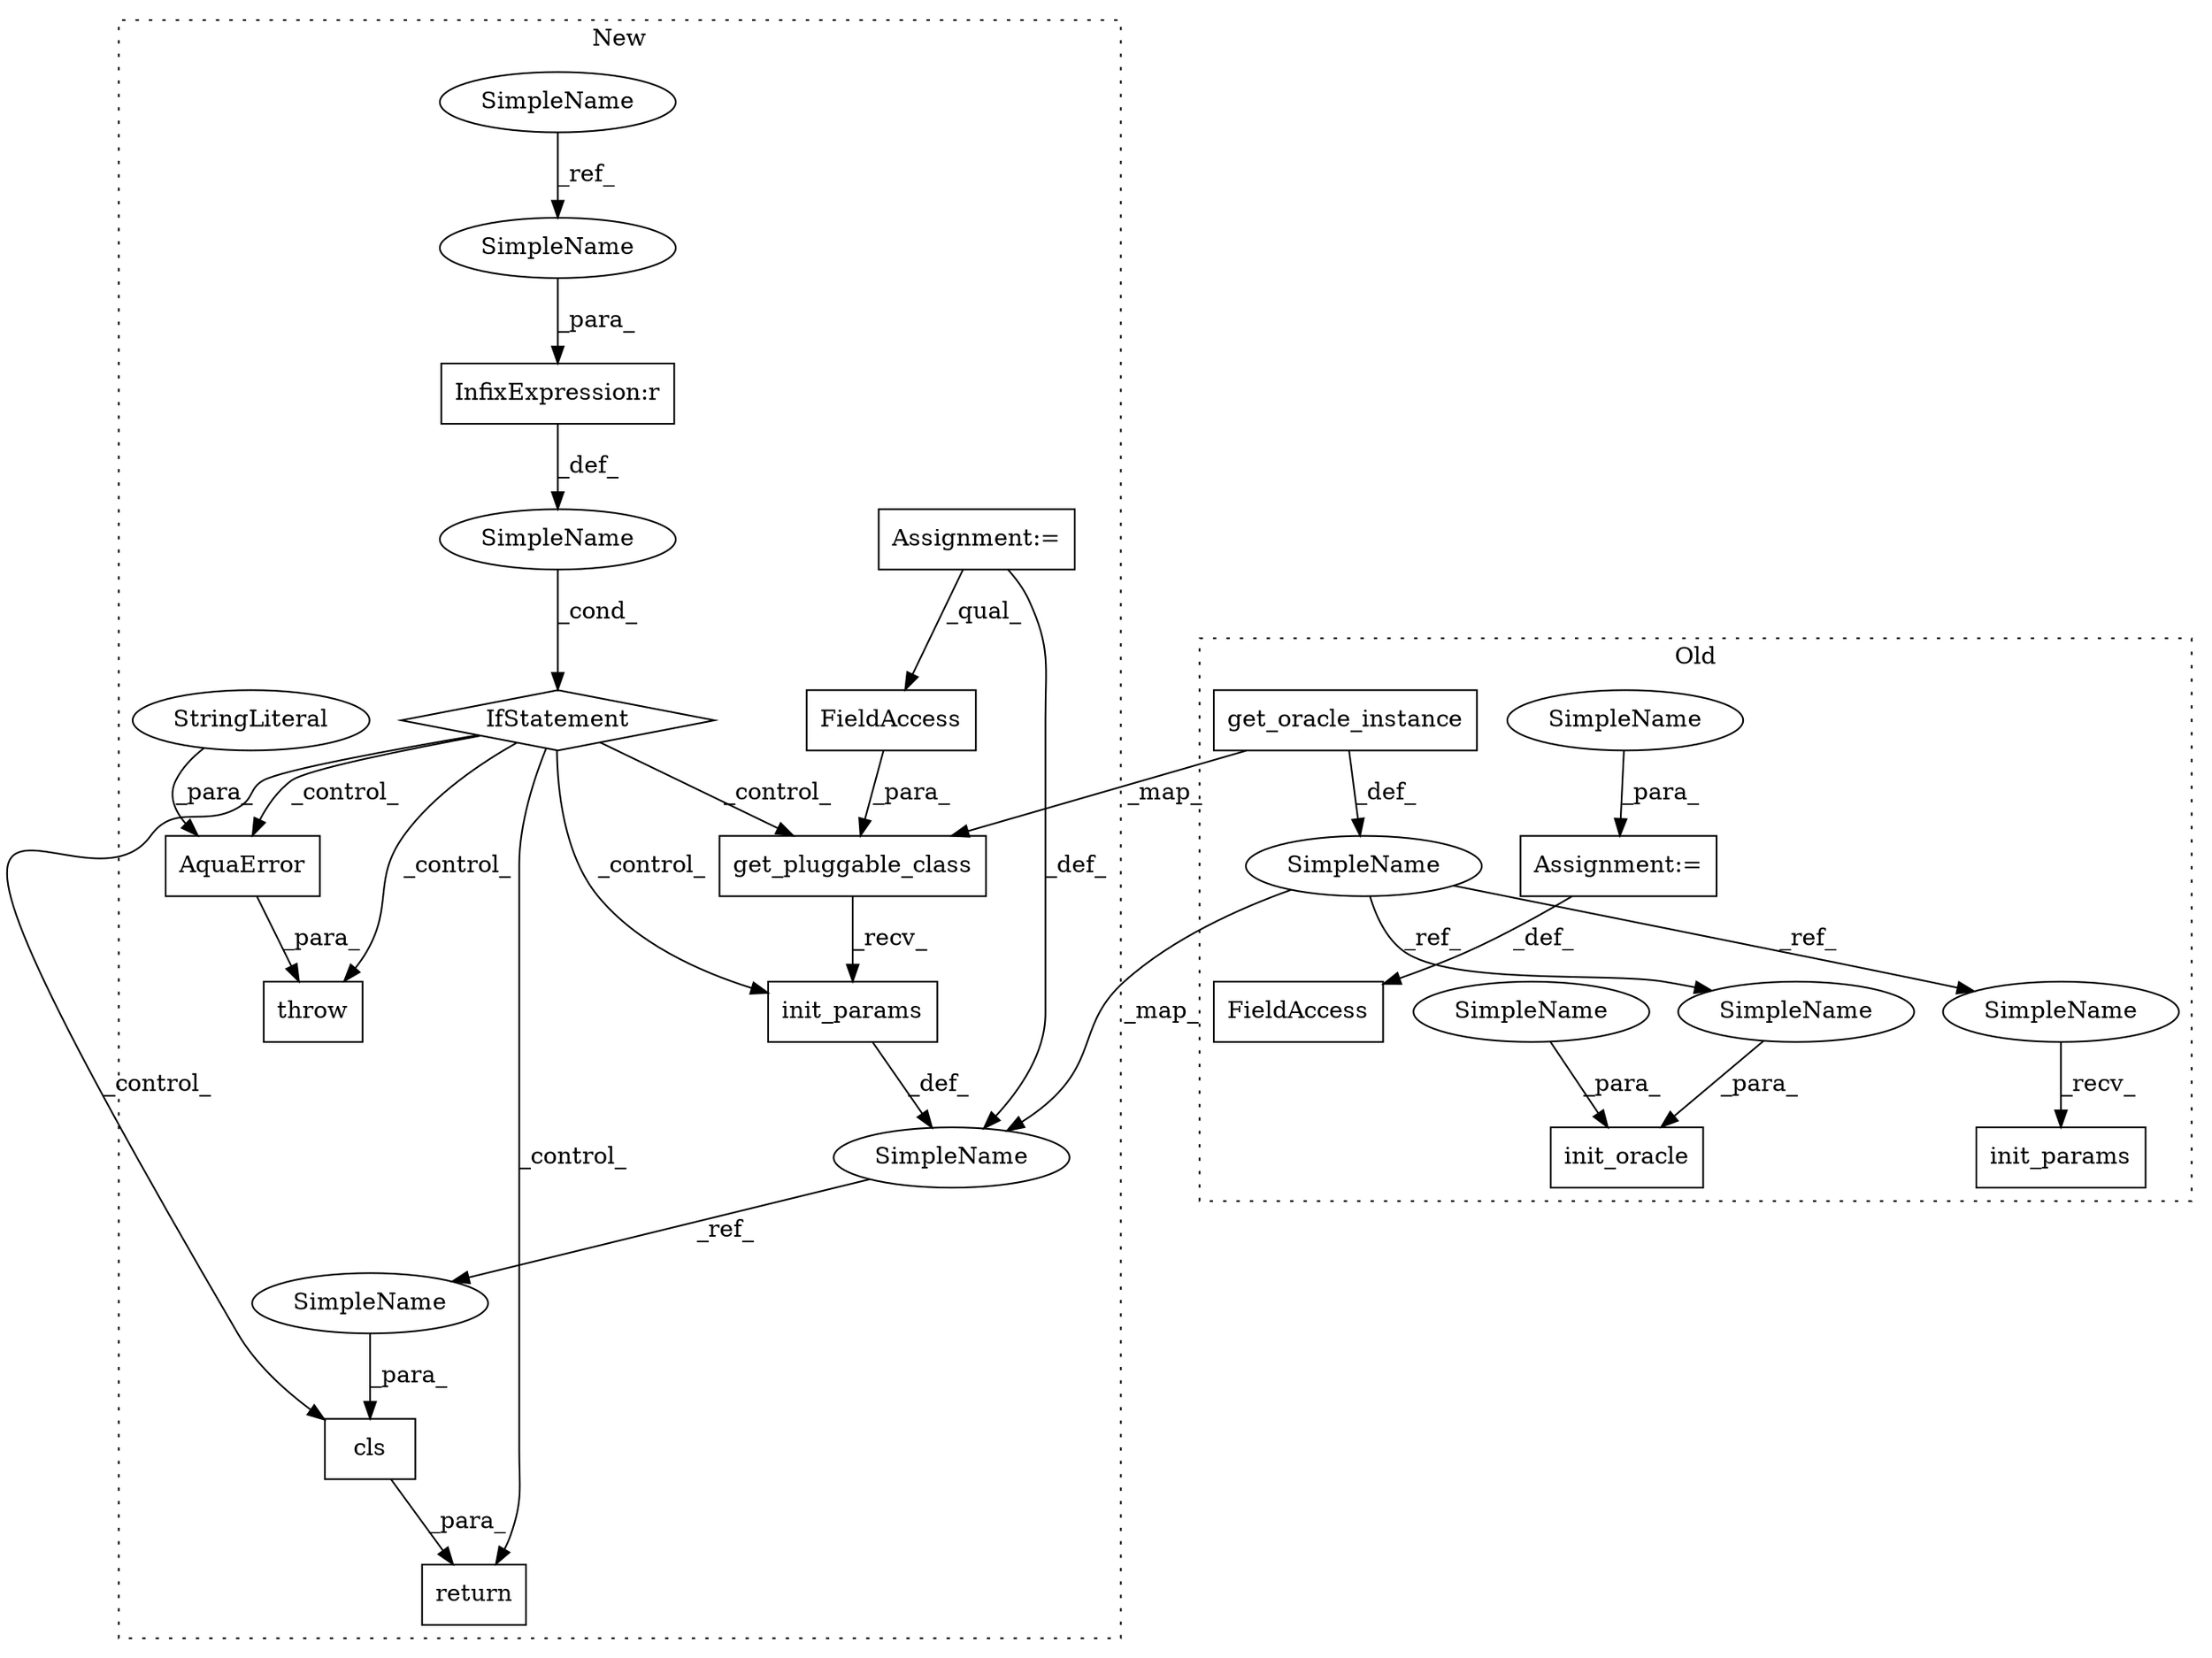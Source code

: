 digraph G {
subgraph cluster0 {
1 [label="init_params" a="32" s="1355,1380" l="12,1" shape="box"];
13 [label="get_oracle_instance" a="32" s="1300,1341" l="20,1" shape="box"];
15 [label="init_oracle" a="32" s="1392,1421" l="12,1" shape="box"];
17 [label="Assignment:=" a="7" s="1209" l="1" shape="box"];
18 [label="FieldAccess" a="22" s="1198" l="11" shape="box"];
19 [label="SimpleName" a="42" s="1293" l="6" shape="ellipse"];
21 [label="SimpleName" a="42" s="1404" l="6" shape="ellipse"];
22 [label="SimpleName" a="42" s="1348" l="6" shape="ellipse"];
24 [label="SimpleName" a="42" s="1411" l="10" shape="ellipse"];
25 [label="SimpleName" a="42" s="1210" l="10" shape="ellipse"];
label = "Old";
style="dotted";
}
subgraph cluster1 {
2 [label="init_params" a="32" s="1507,1532" l="12,1" shape="box"];
3 [label="Assignment:=" a="7" s="1156" l="13" shape="box"];
4 [label="SimpleName" a="42" s="" l="" shape="ellipse"];
5 [label="return" a="41" s="1539" l="7" shape="box"];
6 [label="InfixExpression:r" a="27" s="1228" l="4" shape="box"];
7 [label="throw" a="53" s="1246" l="6" shape="box"];
8 [label="FieldAccess" a="22" s="1463" l="20" shape="box"];
9 [label="IfStatement" a="25" s="1214,1236" l="4,2" shape="diamond"];
10 [label="AquaError" a="32" s="1252,1290" l="10,1" shape="box"];
11 [label="cls" a="32" s="1546,1556" l="4,1" shape="box"];
12 [label="get_pluggable_class" a="32" s="1443,1505" l="20,1" shape="box"];
14 [label="StringLiteral" a="45" s="1262" l="28" shape="ellipse"];
16 [label="SimpleName" a="42" s="1012" l="10" shape="ellipse"];
20 [label="SimpleName" a="42" s="1436" l="6" shape="ellipse"];
23 [label="SimpleName" a="42" s="1218" l="10" shape="ellipse"];
26 [label="SimpleName" a="42" s="1550" l="6" shape="ellipse"];
label = "New";
style="dotted";
}
2 -> 20 [label="_def_"];
3 -> 8 [label="_qual_"];
3 -> 20 [label="_def_"];
4 -> 9 [label="_cond_"];
6 -> 4 [label="_def_"];
8 -> 12 [label="_para_"];
9 -> 7 [label="_control_"];
9 -> 11 [label="_control_"];
9 -> 10 [label="_control_"];
9 -> 12 [label="_control_"];
9 -> 5 [label="_control_"];
9 -> 2 [label="_control_"];
10 -> 7 [label="_para_"];
11 -> 5 [label="_para_"];
12 -> 2 [label="_recv_"];
13 -> 19 [label="_def_"];
13 -> 12 [label="_map_"];
14 -> 10 [label="_para_"];
16 -> 23 [label="_ref_"];
17 -> 18 [label="_def_"];
19 -> 21 [label="_ref_"];
19 -> 20 [label="_map_"];
19 -> 22 [label="_ref_"];
20 -> 26 [label="_ref_"];
21 -> 15 [label="_para_"];
22 -> 1 [label="_recv_"];
23 -> 6 [label="_para_"];
24 -> 15 [label="_para_"];
25 -> 17 [label="_para_"];
26 -> 11 [label="_para_"];
}